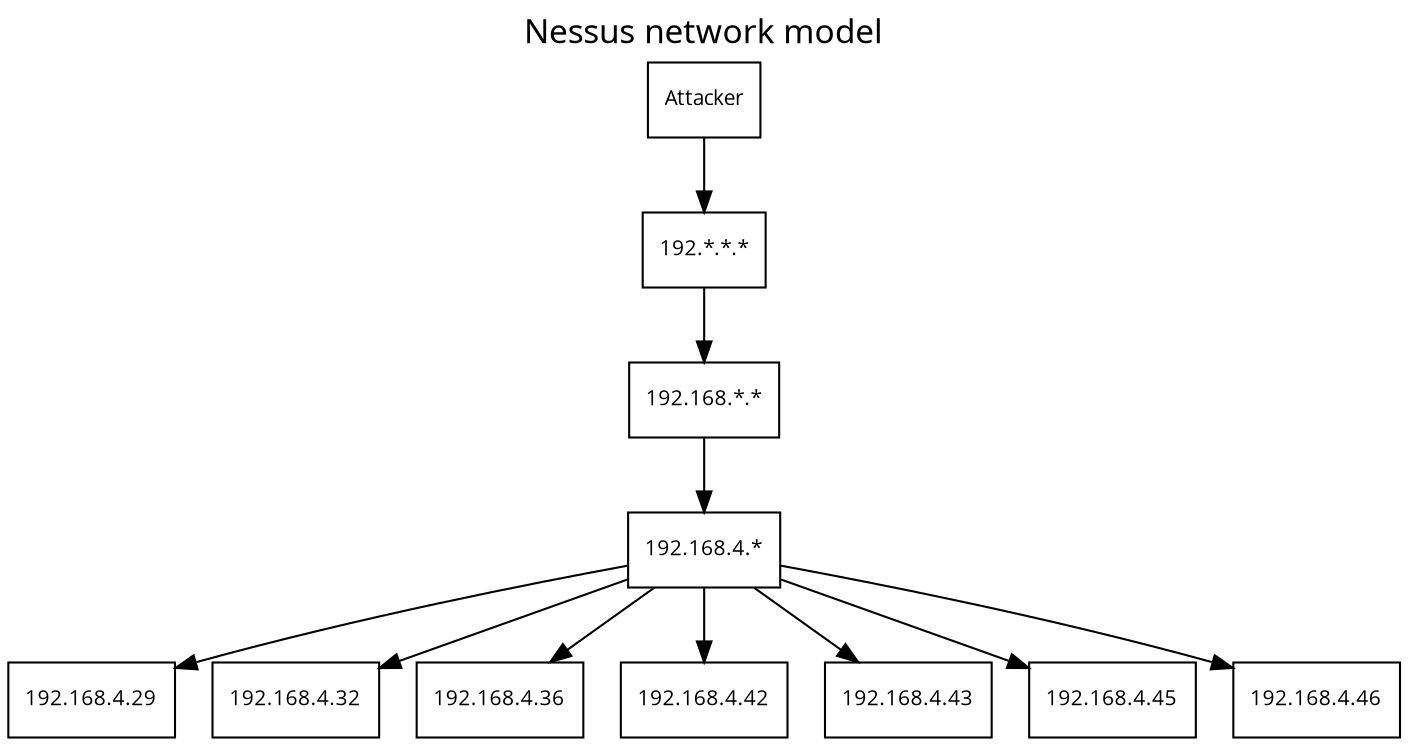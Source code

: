 strict digraph nessus{
rankdir=TB;
graph [fontname="JetBrains Mono",fontsize="16"];
compound=true;labelloc="t";label="Nessus network model";
2 [shape=box,fontcolor="Black",color="#000000",fontname="Open Sans",fontsize="10",label="192.*.*.*",style="solid"];
4 [shape=box,fontcolor="Black",color="#000000",fontname="Open Sans",fontsize="10",label="192.168.*.*",style="solid"];
5 [shape=box,fontcolor="Black",color="#000000",fontname="Open Sans",fontsize="10",label="192.168.4.*",style="solid"];
12 [shape=box,fontcolor="Black",color="#000000",fontname="Open Sans",fontsize="10",label="192.168.4.29",style="solid"];
11 [shape=box,fontcolor="Black",color="#000000",fontname="Open Sans",fontsize="10",label="192.168.4.32",style="solid"];
10 [shape=box,fontcolor="Black",color="#000000",fontname="Open Sans",fontsize="10",label="192.168.4.36",style="solid"];
9 [shape=box,fontcolor="Black",color="#000000",fontname="Open Sans",fontsize="10",label="192.168.4.42",style="solid"];
8 [shape=box,fontcolor="Black",color="#000000",fontname="Open Sans",fontsize="10",label="192.168.4.43",style="solid"];
7 [shape=box,fontcolor="Black",color="#000000",fontname="Open Sans",fontsize="10",label="192.168.4.45",style="solid"];
6 [shape=box,fontcolor="Black",color="#000000",fontname="Open Sans",fontsize="10",label="192.168.4.46",style="solid"];
0 [shape=box,fontcolor="Black",color="#000000",fontname="Open Sans",fontsize="10",label="Attacker",style="solid"];
0->2 [color="Black"];
2->4 [color="Black"];
4->5 [color="Black"];
5->6 [color="Black"];
5->7 [color="Black"];
5->8 [color="Black"];
5->9 [color="Black"];
5->10 [color="Black"];
5->11 [color="Black"];
5->12 [color="Black"];
}//End of digraph
